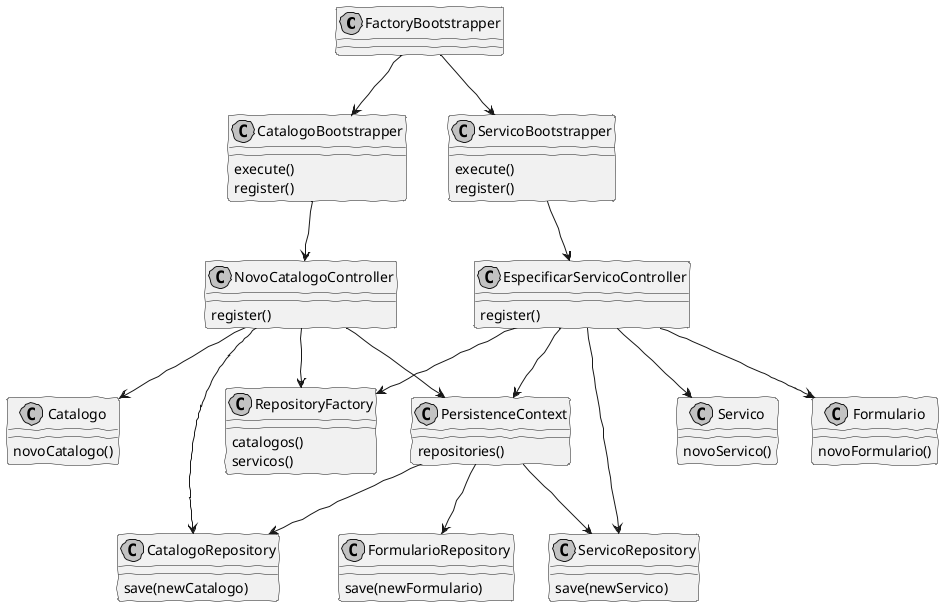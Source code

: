 @startuml
'http://plantuml.com/skinparam.html
skinparam handwritten true
skinparam monochrome true
skinparam packageStyle rect
skinparam defaultFontName FG Virgil
skinparam shadowing false

class FactoryBootstrapper
class CatalogoBootstrapper 
class ServicoBootstrapper 
class NovoCatalogoController
class PersistenceContext
class RepositoryFactory 
class CatalogoRepository
class ServicoRepository
class Catalogo
class Servico
class FormularioRepository
class Formulario

FactoryBootstrapper --> CatalogoBootstrapper
FactoryBootstrapper --> ServicoBootstrapper

CatalogoBootstrapper : execute()
CatalogoBootstrapper : register()

ServicoBootstrapper : execute()
ServicoBootstrapper : register()

NovoCatalogoController : register()
EspecificarServicoController : register()


CatalogoBootstrapper --> NovoCatalogoController

NovoCatalogoController --> CatalogoRepository
NovoCatalogoController --> PersistenceContext
NovoCatalogoController --> Catalogo


PersistenceContext : repositories()
NovoCatalogoController --> RepositoryFactory
RepositoryFactory : catalogos()
RepositoryFactory : servicos()
Catalogo : novoCatalogo()
CatalogoRepository : save(newCatalogo)


ServicoBootstrapper --> EspecificarServicoController

EspecificarServicoController --> ServicoRepository
EspecificarServicoController --> PersistenceContext
EspecificarServicoController --> Servico
EspecificarServicoController --> Formulario
PersistenceContext --> ServicoRepository
PersistenceContext --> CatalogoRepository
PersistenceContext --> FormularioRepository

EspecificarServicoController --> RepositoryFactory
Servico : novoServico()
ServicoRepository : save(newServico)

Formulario : novoFormulario()
FormularioRepository : save(newFormulario)


@enduml
